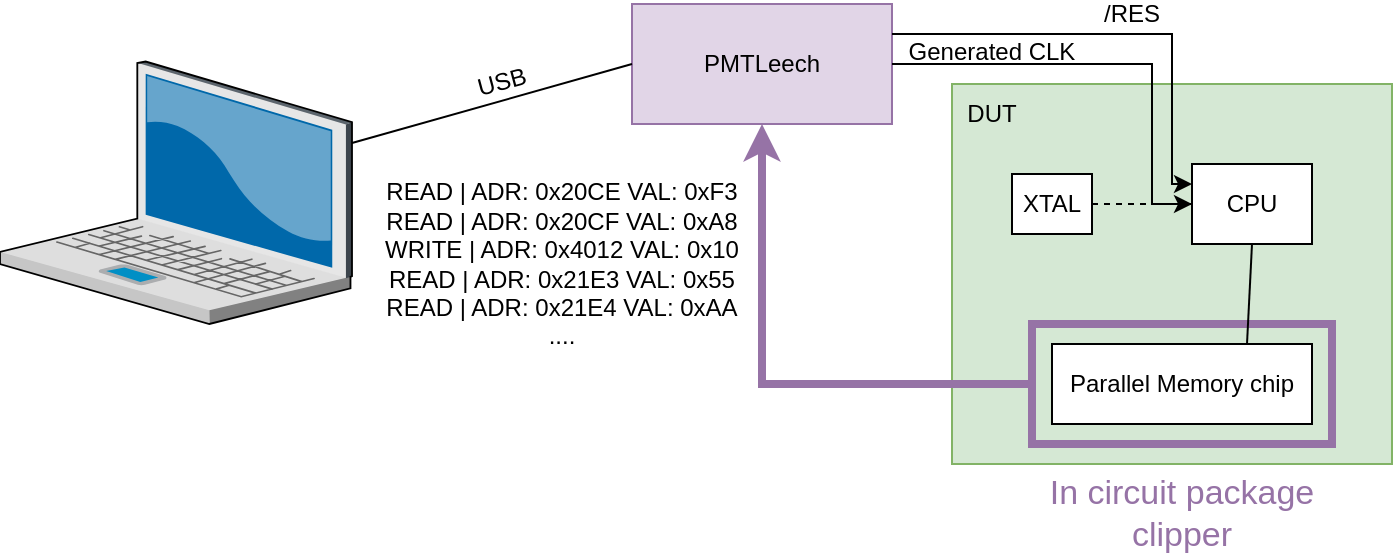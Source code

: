 <mxfile version="27.0.9">
  <diagram name="Page-1" id="IJ1D_aKu7V_OiHBqj4Gf">
    <mxGraphModel dx="695" dy="356" grid="1" gridSize="10" guides="1" tooltips="1" connect="1" arrows="1" fold="1" page="1" pageScale="1" pageWidth="827" pageHeight="1169" math="0" shadow="0">
      <root>
        <mxCell id="0" />
        <mxCell id="1" parent="0" />
        <mxCell id="oVXxlUIA12kRxYOC1ssh-2" value="PMTLeech" style="rounded=0;whiteSpace=wrap;html=1;fillColor=#e1d5e7;strokeColor=#9673a6;" parent="1" vertex="1">
          <mxGeometry x="370" y="140" width="130" height="60" as="geometry" />
        </mxCell>
        <mxCell id="oVXxlUIA12kRxYOC1ssh-4" value="" style="verticalLabelPosition=bottom;sketch=0;aspect=fixed;html=1;verticalAlign=top;strokeColor=none;align=center;outlineConnect=0;shape=mxgraph.citrix.laptop_2;" parent="1" vertex="1">
          <mxGeometry x="54" y="168.76" width="176" height="131.24" as="geometry" />
        </mxCell>
        <mxCell id="oVXxlUIA12kRxYOC1ssh-5" value="" style="rounded=0;whiteSpace=wrap;html=1;fillColor=#d5e8d4;strokeColor=#82b366;" parent="1" vertex="1">
          <mxGeometry x="530" y="180" width="220" height="190" as="geometry" />
        </mxCell>
        <mxCell id="oVXxlUIA12kRxYOC1ssh-7" value="CPU" style="rounded=0;whiteSpace=wrap;html=1;" parent="1" vertex="1">
          <mxGeometry x="650" y="220" width="60" height="40" as="geometry" />
        </mxCell>
        <mxCell id="oVXxlUIA12kRxYOC1ssh-8" value="Parallel Memory chip" style="rounded=0;whiteSpace=wrap;html=1;" parent="1" vertex="1">
          <mxGeometry x="580" y="310" width="130" height="40" as="geometry" />
        </mxCell>
        <mxCell id="oVXxlUIA12kRxYOC1ssh-9" value="" style="rounded=0;whiteSpace=wrap;html=1;fillColor=none;strokeColor=#9673a6;strokeWidth=4;" parent="1" vertex="1">
          <mxGeometry x="570" y="300" width="150" height="60" as="geometry" />
        </mxCell>
        <mxCell id="oVXxlUIA12kRxYOC1ssh-10" value="" style="endArrow=none;html=1;rounded=0;entryX=0.5;entryY=1;entryDx=0;entryDy=0;exitX=0.75;exitY=0;exitDx=0;exitDy=0;" parent="1" source="oVXxlUIA12kRxYOC1ssh-8" target="oVXxlUIA12kRxYOC1ssh-7" edge="1">
          <mxGeometry width="50" height="50" relative="1" as="geometry">
            <mxPoint x="390" y="300" as="sourcePoint" />
            <mxPoint x="440" y="250" as="targetPoint" />
          </mxGeometry>
        </mxCell>
        <mxCell id="oVXxlUIA12kRxYOC1ssh-11" value="XTAL" style="rounded=0;whiteSpace=wrap;html=1;" parent="1" vertex="1">
          <mxGeometry x="560" y="225" width="40" height="30" as="geometry" />
        </mxCell>
        <mxCell id="oVXxlUIA12kRxYOC1ssh-13" value="" style="endArrow=none;html=1;rounded=0;strokeColor=#9673A6;strokeWidth=4;" parent="1" edge="1">
          <mxGeometry width="50" height="50" relative="1" as="geometry">
            <mxPoint x="435" y="250" as="sourcePoint" />
            <mxPoint x="570" y="330" as="targetPoint" />
            <Array as="points">
              <mxPoint x="435" y="330" />
            </Array>
          </mxGeometry>
        </mxCell>
        <mxCell id="oVXxlUIA12kRxYOC1ssh-15" value="" style="endArrow=none;dashed=1;html=1;rounded=0;entryX=0;entryY=0.5;entryDx=0;entryDy=0;exitX=1;exitY=0.5;exitDx=0;exitDy=0;" parent="1" source="oVXxlUIA12kRxYOC1ssh-11" target="oVXxlUIA12kRxYOC1ssh-7" edge="1">
          <mxGeometry width="50" height="50" relative="1" as="geometry">
            <mxPoint x="390" y="300" as="sourcePoint" />
            <mxPoint x="440" y="250" as="targetPoint" />
          </mxGeometry>
        </mxCell>
        <mxCell id="oVXxlUIA12kRxYOC1ssh-17" value="" style="endArrow=classic;html=1;rounded=0;entryX=0;entryY=0.5;entryDx=0;entryDy=0;exitX=1;exitY=0.5;exitDx=0;exitDy=0;" parent="1" source="oVXxlUIA12kRxYOC1ssh-2" target="oVXxlUIA12kRxYOC1ssh-7" edge="1">
          <mxGeometry width="50" height="50" relative="1" as="geometry">
            <mxPoint x="390" y="300" as="sourcePoint" />
            <mxPoint x="440" y="250" as="targetPoint" />
            <Array as="points">
              <mxPoint x="630" y="170" />
              <mxPoint x="630" y="240" />
            </Array>
          </mxGeometry>
        </mxCell>
        <mxCell id="oVXxlUIA12kRxYOC1ssh-18" value="DUT" style="text;html=1;align=center;verticalAlign=middle;whiteSpace=wrap;rounded=0;" parent="1" vertex="1">
          <mxGeometry x="520" y="180" width="60" height="30" as="geometry" />
        </mxCell>
        <mxCell id="oVXxlUIA12kRxYOC1ssh-19" value="" style="endArrow=none;html=1;rounded=0;entryX=0;entryY=0.5;entryDx=0;entryDy=0;" parent="1" source="oVXxlUIA12kRxYOC1ssh-4" target="oVXxlUIA12kRxYOC1ssh-2" edge="1">
          <mxGeometry width="50" height="50" relative="1" as="geometry">
            <mxPoint x="390" y="300" as="sourcePoint" />
            <mxPoint x="440" y="250" as="targetPoint" />
          </mxGeometry>
        </mxCell>
        <mxCell id="oVXxlUIA12kRxYOC1ssh-20" value="USB" style="text;html=1;align=center;verticalAlign=middle;whiteSpace=wrap;rounded=0;rotation=-15;" parent="1" vertex="1">
          <mxGeometry x="280" y="168.76" width="50" height="20" as="geometry" />
        </mxCell>
        <mxCell id="oVXxlUIA12kRxYOC1ssh-21" value="Generated CLK" style="text;html=1;align=center;verticalAlign=middle;whiteSpace=wrap;rounded=0;rotation=0;" parent="1" vertex="1">
          <mxGeometry x="505" y="160" width="90" height="8.76" as="geometry" />
        </mxCell>
        <mxCell id="oVXxlUIA12kRxYOC1ssh-22" value="&lt;font style=&quot;color: rgb(150, 115, 166); font-size: 17px;&quot;&gt;In circuit package clipper&lt;/font&gt;" style="text;html=1;align=center;verticalAlign=middle;whiteSpace=wrap;rounded=0;strokeWidth=3;" parent="1" vertex="1">
          <mxGeometry x="560" y="380" width="170" height="30" as="geometry" />
        </mxCell>
        <mxCell id="oVXxlUIA12kRxYOC1ssh-24" value="" style="endArrow=classic;html=1;rounded=0;entryX=0.5;entryY=1;entryDx=0;entryDy=0;strokeWidth=4;fillColor=#e1d5e7;strokeColor=#9673a6;" parent="1" target="oVXxlUIA12kRxYOC1ssh-2" edge="1">
          <mxGeometry width="50" height="50" relative="1" as="geometry">
            <mxPoint x="435" y="250" as="sourcePoint" />
            <mxPoint x="440" y="240" as="targetPoint" />
          </mxGeometry>
        </mxCell>
        <mxCell id="oVXxlUIA12kRxYOC1ssh-25" value="READ | ADR: 0x20CE&amp;nbsp;&lt;span style=&quot;background-color: transparent; color: light-dark(rgb(0, 0, 0), rgb(255, 255, 255));&quot;&gt;VAL: 0xF3&lt;/span&gt;&lt;div&gt;READ | ADR: 0x20CF&amp;nbsp;&lt;span style=&quot;color: light-dark(rgb(0, 0, 0), rgb(255, 255, 255)); background-color: transparent;&quot;&gt;VAL: 0xA8&lt;/span&gt;&lt;/div&gt;&lt;div&gt;WRITE | ADR: 0x4012&amp;nbsp;&lt;span style=&quot;color: light-dark(rgb(0, 0, 0), rgb(255, 255, 255)); background-color: transparent;&quot;&gt;VAL: 0x10&lt;/span&gt;&lt;/div&gt;&lt;div&gt;READ | ADR: 0x21E3&amp;nbsp;&lt;span style=&quot;color: light-dark(rgb(0, 0, 0), rgb(255, 255, 255)); background-color: transparent;&quot;&gt;VAL: 0x55&lt;/span&gt;&lt;/div&gt;&lt;div&gt;READ | ADR: 0x21E4&amp;nbsp;&lt;span style=&quot;color: light-dark(rgb(0, 0, 0), rgb(255, 255, 255)); background-color: transparent;&quot;&gt;VAL: 0xAA&lt;/span&gt;&lt;/div&gt;&lt;div&gt;&lt;span style=&quot;color: light-dark(rgb(0, 0, 0), rgb(255, 255, 255)); background-color: transparent;&quot;&gt;....&lt;/span&gt;&lt;/div&gt;" style="text;html=1;align=center;verticalAlign=middle;whiteSpace=wrap;rounded=0;" parent="1" vertex="1">
          <mxGeometry x="240" y="220" width="190" height="100" as="geometry" />
        </mxCell>
        <mxCell id="DRhAt-BLwPCTCKl-_5XK-1" value="" style="endArrow=classic;html=1;rounded=0;entryX=0;entryY=0.25;entryDx=0;entryDy=0;exitX=1;exitY=0.25;exitDx=0;exitDy=0;" edge="1" parent="1" source="oVXxlUIA12kRxYOC1ssh-2" target="oVXxlUIA12kRxYOC1ssh-7">
          <mxGeometry width="50" height="50" relative="1" as="geometry">
            <mxPoint x="390" y="300" as="sourcePoint" />
            <mxPoint x="440" y="250" as="targetPoint" />
            <Array as="points">
              <mxPoint x="640" y="155" />
              <mxPoint x="640" y="230" />
            </Array>
          </mxGeometry>
        </mxCell>
        <mxCell id="DRhAt-BLwPCTCKl-_5XK-3" value="/RES" style="text;html=1;align=center;verticalAlign=middle;whiteSpace=wrap;rounded=0;rotation=0;" vertex="1" parent="1">
          <mxGeometry x="600" y="140" width="40" height="10" as="geometry" />
        </mxCell>
      </root>
    </mxGraphModel>
  </diagram>
</mxfile>
